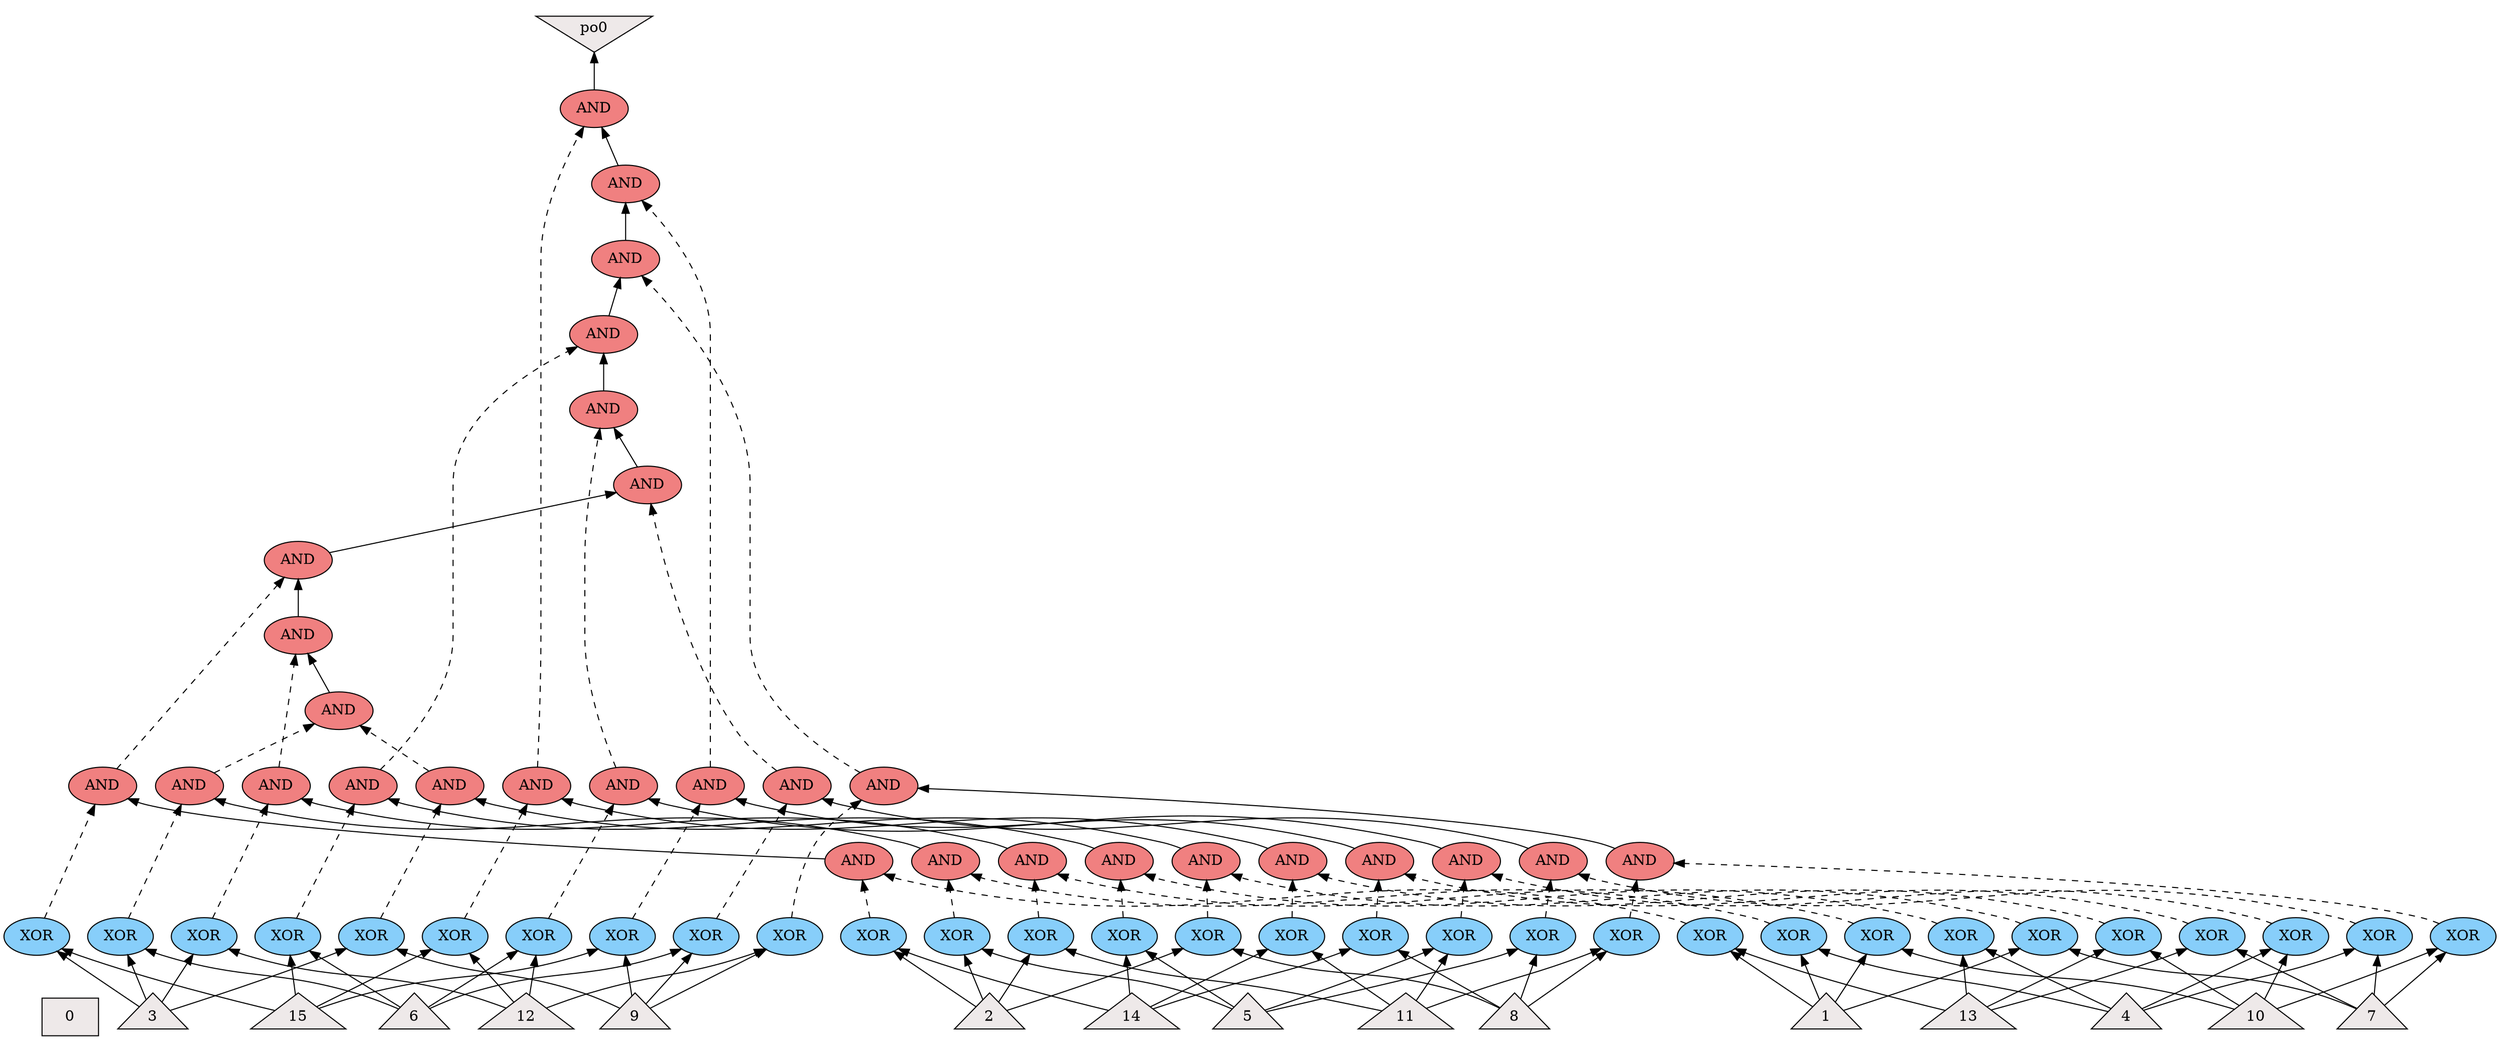 digraph {
rankdir=BT;
0 [label="0",shape=box,style=filled,fillcolor=snow2]
1 [label="1",shape=triangle,style=filled,fillcolor=snow2]
2 [label="2",shape=triangle,style=filled,fillcolor=snow2]
3 [label="3",shape=triangle,style=filled,fillcolor=snow2]
4 [label="4",shape=triangle,style=filled,fillcolor=snow2]
5 [label="5",shape=triangle,style=filled,fillcolor=snow2]
6 [label="6",shape=triangle,style=filled,fillcolor=snow2]
7 [label="7",shape=triangle,style=filled,fillcolor=snow2]
8 [label="8",shape=triangle,style=filled,fillcolor=snow2]
9 [label="9",shape=triangle,style=filled,fillcolor=snow2]
10 [label="10",shape=triangle,style=filled,fillcolor=snow2]
11 [label="11",shape=triangle,style=filled,fillcolor=snow2]
12 [label="12",shape=triangle,style=filled,fillcolor=snow2]
13 [label="13",shape=triangle,style=filled,fillcolor=snow2]
14 [label="14",shape=triangle,style=filled,fillcolor=snow2]
15 [label="15",shape=triangle,style=filled,fillcolor=snow2]
16 [label="XOR",shape=ellipse,style=filled,fillcolor=lightskyblue]
17 [label="XOR",shape=ellipse,style=filled,fillcolor=lightskyblue]
18 [label="AND",shape=ellipse,style=filled,fillcolor=lightcoral]
19 [label="XOR",shape=ellipse,style=filled,fillcolor=lightskyblue]
20 [label="AND",shape=ellipse,style=filled,fillcolor=lightcoral]
21 [label="XOR",shape=ellipse,style=filled,fillcolor=lightskyblue]
22 [label="XOR",shape=ellipse,style=filled,fillcolor=lightskyblue]
23 [label="AND",shape=ellipse,style=filled,fillcolor=lightcoral]
24 [label="XOR",shape=ellipse,style=filled,fillcolor=lightskyblue]
25 [label="AND",shape=ellipse,style=filled,fillcolor=lightcoral]
26 [label="AND",shape=ellipse,style=filled,fillcolor=lightcoral]
27 [label="XOR",shape=ellipse,style=filled,fillcolor=lightskyblue]
28 [label="XOR",shape=ellipse,style=filled,fillcolor=lightskyblue]
29 [label="AND",shape=ellipse,style=filled,fillcolor=lightcoral]
30 [label="XOR",shape=ellipse,style=filled,fillcolor=lightskyblue]
31 [label="AND",shape=ellipse,style=filled,fillcolor=lightcoral]
32 [label="AND",shape=ellipse,style=filled,fillcolor=lightcoral]
33 [label="XOR",shape=ellipse,style=filled,fillcolor=lightskyblue]
34 [label="XOR",shape=ellipse,style=filled,fillcolor=lightskyblue]
35 [label="AND",shape=ellipse,style=filled,fillcolor=lightcoral]
36 [label="XOR",shape=ellipse,style=filled,fillcolor=lightskyblue]
37 [label="AND",shape=ellipse,style=filled,fillcolor=lightcoral]
38 [label="AND",shape=ellipse,style=filled,fillcolor=lightcoral]
39 [label="XOR",shape=ellipse,style=filled,fillcolor=lightskyblue]
40 [label="XOR",shape=ellipse,style=filled,fillcolor=lightskyblue]
41 [label="AND",shape=ellipse,style=filled,fillcolor=lightcoral]
42 [label="XOR",shape=ellipse,style=filled,fillcolor=lightskyblue]
43 [label="AND",shape=ellipse,style=filled,fillcolor=lightcoral]
44 [label="AND",shape=ellipse,style=filled,fillcolor=lightcoral]
45 [label="XOR",shape=ellipse,style=filled,fillcolor=lightskyblue]
46 [label="XOR",shape=ellipse,style=filled,fillcolor=lightskyblue]
47 [label="AND",shape=ellipse,style=filled,fillcolor=lightcoral]
48 [label="XOR",shape=ellipse,style=filled,fillcolor=lightskyblue]
49 [label="AND",shape=ellipse,style=filled,fillcolor=lightcoral]
50 [label="AND",shape=ellipse,style=filled,fillcolor=lightcoral]
51 [label="XOR",shape=ellipse,style=filled,fillcolor=lightskyblue]
52 [label="XOR",shape=ellipse,style=filled,fillcolor=lightskyblue]
53 [label="AND",shape=ellipse,style=filled,fillcolor=lightcoral]
54 [label="XOR",shape=ellipse,style=filled,fillcolor=lightskyblue]
55 [label="AND",shape=ellipse,style=filled,fillcolor=lightcoral]
56 [label="AND",shape=ellipse,style=filled,fillcolor=lightcoral]
57 [label="XOR",shape=ellipse,style=filled,fillcolor=lightskyblue]
58 [label="XOR",shape=ellipse,style=filled,fillcolor=lightskyblue]
59 [label="AND",shape=ellipse,style=filled,fillcolor=lightcoral]
60 [label="XOR",shape=ellipse,style=filled,fillcolor=lightskyblue]
61 [label="AND",shape=ellipse,style=filled,fillcolor=lightcoral]
62 [label="AND",shape=ellipse,style=filled,fillcolor=lightcoral]
63 [label="XOR",shape=ellipse,style=filled,fillcolor=lightskyblue]
64 [label="XOR",shape=ellipse,style=filled,fillcolor=lightskyblue]
65 [label="AND",shape=ellipse,style=filled,fillcolor=lightcoral]
66 [label="XOR",shape=ellipse,style=filled,fillcolor=lightskyblue]
67 [label="AND",shape=ellipse,style=filled,fillcolor=lightcoral]
68 [label="AND",shape=ellipse,style=filled,fillcolor=lightcoral]
69 [label="XOR",shape=ellipse,style=filled,fillcolor=lightskyblue]
70 [label="XOR",shape=ellipse,style=filled,fillcolor=lightskyblue]
71 [label="AND",shape=ellipse,style=filled,fillcolor=lightcoral]
72 [label="XOR",shape=ellipse,style=filled,fillcolor=lightskyblue]
73 [label="AND",shape=ellipse,style=filled,fillcolor=lightcoral]
74 [label="AND",shape=ellipse,style=filled,fillcolor=lightcoral]
po0 [shape=invtriangle,style=filled,fillcolor=snow2]
4 -> 16 [style=solid]
1 -> 16 [style=solid]
5 -> 17 [style=solid]
2 -> 17 [style=solid]
16 -> 18 [style=dashed]
17 -> 18 [style=dashed]
6 -> 19 [style=solid]
3 -> 19 [style=solid]
18 -> 20 [style=solid]
19 -> 20 [style=dashed]
7 -> 21 [style=solid]
1 -> 21 [style=solid]
8 -> 22 [style=solid]
2 -> 22 [style=solid]
21 -> 23 [style=dashed]
22 -> 23 [style=dashed]
9 -> 24 [style=solid]
3 -> 24 [style=solid]
23 -> 25 [style=solid]
24 -> 25 [style=dashed]
20 -> 26 [style=dashed]
25 -> 26 [style=dashed]
10 -> 27 [style=solid]
1 -> 27 [style=solid]
11 -> 28 [style=solid]
2 -> 28 [style=solid]
27 -> 29 [style=dashed]
28 -> 29 [style=dashed]
12 -> 30 [style=solid]
3 -> 30 [style=solid]
29 -> 31 [style=solid]
30 -> 31 [style=dashed]
26 -> 32 [style=solid]
31 -> 32 [style=dashed]
13 -> 33 [style=solid]
1 -> 33 [style=solid]
14 -> 34 [style=solid]
2 -> 34 [style=solid]
33 -> 35 [style=dashed]
34 -> 35 [style=dashed]
15 -> 36 [style=solid]
3 -> 36 [style=solid]
35 -> 37 [style=solid]
36 -> 37 [style=dashed]
32 -> 38 [style=solid]
37 -> 38 [style=dashed]
7 -> 39 [style=solid]
4 -> 39 [style=solid]
8 -> 40 [style=solid]
5 -> 40 [style=solid]
39 -> 41 [style=dashed]
40 -> 41 [style=dashed]
9 -> 42 [style=solid]
6 -> 42 [style=solid]
41 -> 43 [style=solid]
42 -> 43 [style=dashed]
38 -> 44 [style=solid]
43 -> 44 [style=dashed]
10 -> 45 [style=solid]
4 -> 45 [style=solid]
11 -> 46 [style=solid]
5 -> 46 [style=solid]
45 -> 47 [style=dashed]
46 -> 47 [style=dashed]
12 -> 48 [style=solid]
6 -> 48 [style=solid]
47 -> 49 [style=solid]
48 -> 49 [style=dashed]
44 -> 50 [style=solid]
49 -> 50 [style=dashed]
13 -> 51 [style=solid]
4 -> 51 [style=solid]
14 -> 52 [style=solid]
5 -> 52 [style=solid]
51 -> 53 [style=dashed]
52 -> 53 [style=dashed]
15 -> 54 [style=solid]
6 -> 54 [style=solid]
53 -> 55 [style=solid]
54 -> 55 [style=dashed]
50 -> 56 [style=solid]
55 -> 56 [style=dashed]
10 -> 57 [style=solid]
7 -> 57 [style=solid]
11 -> 58 [style=solid]
8 -> 58 [style=solid]
57 -> 59 [style=dashed]
58 -> 59 [style=dashed]
12 -> 60 [style=solid]
9 -> 60 [style=solid]
59 -> 61 [style=solid]
60 -> 61 [style=dashed]
56 -> 62 [style=solid]
61 -> 62 [style=dashed]
13 -> 63 [style=solid]
7 -> 63 [style=solid]
14 -> 64 [style=solid]
8 -> 64 [style=solid]
63 -> 65 [style=dashed]
64 -> 65 [style=dashed]
15 -> 66 [style=solid]
9 -> 66 [style=solid]
65 -> 67 [style=solid]
66 -> 67 [style=dashed]
62 -> 68 [style=solid]
67 -> 68 [style=dashed]
13 -> 69 [style=solid]
10 -> 69 [style=solid]
14 -> 70 [style=solid]
11 -> 70 [style=solid]
69 -> 71 [style=dashed]
70 -> 71 [style=dashed]
15 -> 72 [style=solid]
12 -> 72 [style=solid]
71 -> 73 [style=solid]
72 -> 73 [style=dashed]
68 -> 74 [style=solid]
73 -> 74 [style=dashed]
74 -> po0 [style=solid]
{rank = same; 0; 1; 2; 3; 4; 5; 6; 7; 8; 9; 10; 11; 12; 13; 14; 15; }
{rank = same; 16; 17; 19; 21; 22; 24; 27; 28; 30; 33; 34; 36; 39; 40; 42; 45; 46; 48; 51; 52; 54; 57; 58; 60; 63; 64; 66; 69; 70; 72; }
{rank = same; 18; 23; 29; 35; 41; 47; 53; 59; 65; 71; }
{rank = same; 20; 25; 31; 37; 43; 49; 55; 61; 67; 73; }
{rank = same; 26; }
{rank = same; 32; }
{rank = same; 38; }
{rank = same; 44; }
{rank = same; 50; }
{rank = same; 56; }
{rank = same; 62; }
{rank = same; 68; }
{rank = same; 74; }
{rank = same; po0; }
}
